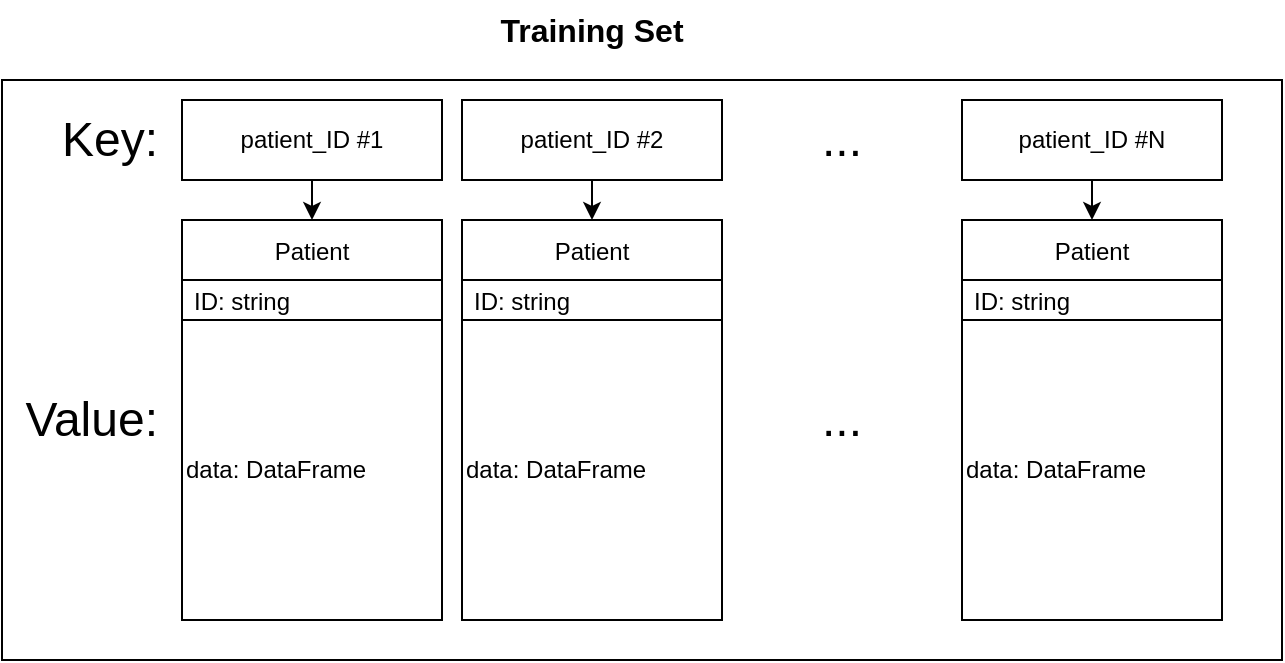 <mxfile version="15.6.3" type="device"><diagram id="-5phwQArPg7-yhj1ilI2" name="Page-1"><mxGraphModel dx="985" dy="608" grid="1" gridSize="10" guides="1" tooltips="1" connect="1" arrows="1" fold="1" page="1" pageScale="1" pageWidth="850" pageHeight="1100" math="0" shadow="0"><root><mxCell id="0"/><mxCell id="1" parent="0"/><mxCell id="nPWPckfZvAjdrFkxDQ5C-18" value="" style="rounded=0;whiteSpace=wrap;html=1;" vertex="1" parent="1"><mxGeometry x="10" y="390" width="640" height="290" as="geometry"/></mxCell><mxCell id="nPWPckfZvAjdrFkxDQ5C-4" value="Patient" style="swimlane;fontStyle=0;childLayout=stackLayout;horizontal=1;startSize=30;horizontalStack=0;resizeParent=1;resizeParentMax=0;resizeLast=0;collapsible=1;marginBottom=0;" vertex="1" parent="1"><mxGeometry x="100" y="460" width="130" height="200" as="geometry"/></mxCell><mxCell id="nPWPckfZvAjdrFkxDQ5C-5" value="ID: string" style="text;strokeColor=none;fillColor=none;align=left;verticalAlign=middle;spacingLeft=4;spacingRight=4;overflow=hidden;points=[[0,0.5],[1,0.5]];portConstraint=eastwest;rotatable=0;" vertex="1" parent="nPWPckfZvAjdrFkxDQ5C-4"><mxGeometry y="30" width="130" height="20" as="geometry"/></mxCell><mxCell id="nPWPckfZvAjdrFkxDQ5C-8" value="&lt;div align=&quot;left&quot;&gt;data: DataFrame&lt;/div&gt;" style="rounded=0;whiteSpace=wrap;html=1;align=left;" vertex="1" parent="nPWPckfZvAjdrFkxDQ5C-4"><mxGeometry y="50" width="130" height="150" as="geometry"/></mxCell><mxCell id="nPWPckfZvAjdrFkxDQ5C-9" value="Patient" style="swimlane;fontStyle=0;childLayout=stackLayout;horizontal=1;startSize=30;horizontalStack=0;resizeParent=1;resizeParentMax=0;resizeLast=0;collapsible=1;marginBottom=0;" vertex="1" parent="1"><mxGeometry x="240" y="460" width="130" height="200" as="geometry"><mxRectangle x="240" y="460" width="80" height="30" as="alternateBounds"/></mxGeometry></mxCell><mxCell id="nPWPckfZvAjdrFkxDQ5C-10" value="ID: string" style="text;strokeColor=none;fillColor=none;align=left;verticalAlign=middle;spacingLeft=4;spacingRight=4;overflow=hidden;points=[[0,0.5],[1,0.5]];portConstraint=eastwest;rotatable=0;" vertex="1" parent="nPWPckfZvAjdrFkxDQ5C-9"><mxGeometry y="30" width="130" height="20" as="geometry"/></mxCell><mxCell id="nPWPckfZvAjdrFkxDQ5C-11" value="&lt;div align=&quot;left&quot;&gt;data: DataFrame&lt;/div&gt;" style="rounded=0;whiteSpace=wrap;html=1;align=left;" vertex="1" parent="nPWPckfZvAjdrFkxDQ5C-9"><mxGeometry y="50" width="130" height="150" as="geometry"/></mxCell><mxCell id="nPWPckfZvAjdrFkxDQ5C-12" value="Patient" style="swimlane;fontStyle=0;childLayout=stackLayout;horizontal=1;startSize=30;horizontalStack=0;resizeParent=1;resizeParentMax=0;resizeLast=0;collapsible=1;marginBottom=0;" vertex="1" parent="1"><mxGeometry x="490" y="460" width="130" height="200" as="geometry"/></mxCell><mxCell id="nPWPckfZvAjdrFkxDQ5C-13" value="ID: string" style="text;strokeColor=none;fillColor=none;align=left;verticalAlign=middle;spacingLeft=4;spacingRight=4;overflow=hidden;points=[[0,0.5],[1,0.5]];portConstraint=eastwest;rotatable=0;" vertex="1" parent="nPWPckfZvAjdrFkxDQ5C-12"><mxGeometry y="30" width="130" height="20" as="geometry"/></mxCell><mxCell id="nPWPckfZvAjdrFkxDQ5C-14" value="&lt;div align=&quot;left&quot;&gt;data: DataFrame&lt;/div&gt;" style="rounded=0;whiteSpace=wrap;html=1;align=left;" vertex="1" parent="nPWPckfZvAjdrFkxDQ5C-12"><mxGeometry y="50" width="130" height="150" as="geometry"/></mxCell><mxCell id="nPWPckfZvAjdrFkxDQ5C-15" value="patient_ID #1" style="rounded=0;whiteSpace=wrap;html=1;" vertex="1" parent="1"><mxGeometry x="100" y="400" width="130" height="40" as="geometry"/></mxCell><mxCell id="nPWPckfZvAjdrFkxDQ5C-16" value="patient_ID #2" style="rounded=0;whiteSpace=wrap;html=1;" vertex="1" parent="1"><mxGeometry x="240" y="400" width="130" height="40" as="geometry"/></mxCell><mxCell id="nPWPckfZvAjdrFkxDQ5C-17" value="patient_ID #N" style="rounded=0;whiteSpace=wrap;html=1;" vertex="1" parent="1"><mxGeometry x="490" y="400" width="130" height="40" as="geometry"/></mxCell><mxCell id="nPWPckfZvAjdrFkxDQ5C-19" value="&lt;div style=&quot;font-size: 16px&quot;&gt;&lt;font style=&quot;font-size: 16px&quot;&gt;&lt;b&gt;Training Set&lt;/b&gt;&lt;/font&gt;&lt;/div&gt;" style="text;html=1;strokeColor=none;fillColor=none;align=center;verticalAlign=middle;whiteSpace=wrap;rounded=0;" vertex="1" parent="1"><mxGeometry x="240" y="350" width="130" height="30" as="geometry"/></mxCell><mxCell id="nPWPckfZvAjdrFkxDQ5C-22" value="" style="endArrow=classic;html=1;rounded=0;fontSize=16;exitX=0.5;exitY=1;exitDx=0;exitDy=0;entryX=0.5;entryY=0;entryDx=0;entryDy=0;" edge="1" parent="1" source="nPWPckfZvAjdrFkxDQ5C-15" target="nPWPckfZvAjdrFkxDQ5C-4"><mxGeometry width="50" height="50" relative="1" as="geometry"><mxPoint x="310" y="450" as="sourcePoint"/><mxPoint x="360" y="400" as="targetPoint"/></mxGeometry></mxCell><mxCell id="nPWPckfZvAjdrFkxDQ5C-23" value="" style="endArrow=classic;html=1;rounded=0;fontSize=16;entryX=0.5;entryY=0;entryDx=0;entryDy=0;exitX=0.5;exitY=1;exitDx=0;exitDy=0;" edge="1" parent="1" source="nPWPckfZvAjdrFkxDQ5C-16" target="nPWPckfZvAjdrFkxDQ5C-9"><mxGeometry width="50" height="50" relative="1" as="geometry"><mxPoint x="310" y="450" as="sourcePoint"/><mxPoint x="360" y="400" as="targetPoint"/></mxGeometry></mxCell><mxCell id="nPWPckfZvAjdrFkxDQ5C-24" value="" style="endArrow=classic;html=1;rounded=0;fontSize=16;exitX=0.5;exitY=1;exitDx=0;exitDy=0;entryX=0.5;entryY=0;entryDx=0;entryDy=0;" edge="1" parent="1" source="nPWPckfZvAjdrFkxDQ5C-17" target="nPWPckfZvAjdrFkxDQ5C-12"><mxGeometry width="50" height="50" relative="1" as="geometry"><mxPoint x="100" y="450" as="sourcePoint"/><mxPoint x="150" y="400" as="targetPoint"/></mxGeometry></mxCell><mxCell id="nPWPckfZvAjdrFkxDQ5C-25" value="&lt;font style=&quot;font-size: 24px&quot;&gt;...&lt;/font&gt;" style="text;html=1;strokeColor=none;fillColor=none;align=center;verticalAlign=middle;whiteSpace=wrap;rounded=0;fontSize=16;" vertex="1" parent="1"><mxGeometry x="400" y="405" width="60" height="30" as="geometry"/></mxCell><mxCell id="nPWPckfZvAjdrFkxDQ5C-26" value="&lt;font style=&quot;font-size: 24px&quot;&gt;...&lt;/font&gt;" style="text;html=1;strokeColor=none;fillColor=none;align=center;verticalAlign=middle;whiteSpace=wrap;rounded=0;fontSize=16;" vertex="1" parent="1"><mxGeometry x="400" y="542.5" width="60" height="35" as="geometry"/></mxCell><mxCell id="nPWPckfZvAjdrFkxDQ5C-27" value="&lt;div align=&quot;right&quot;&gt;Key:&lt;/div&gt;" style="text;html=1;strokeColor=none;fillColor=none;align=right;verticalAlign=middle;whiteSpace=wrap;rounded=0;fontSize=24;" vertex="1" parent="1"><mxGeometry x="20" y="405" width="70" height="30" as="geometry"/></mxCell><mxCell id="nPWPckfZvAjdrFkxDQ5C-28" value="&lt;div align=&quot;right&quot;&gt;Value:&lt;/div&gt;" style="text;html=1;strokeColor=none;fillColor=none;align=right;verticalAlign=middle;whiteSpace=wrap;rounded=0;fontSize=24;" vertex="1" parent="1"><mxGeometry x="20" y="545" width="70" height="30" as="geometry"/></mxCell></root></mxGraphModel></diagram></mxfile>